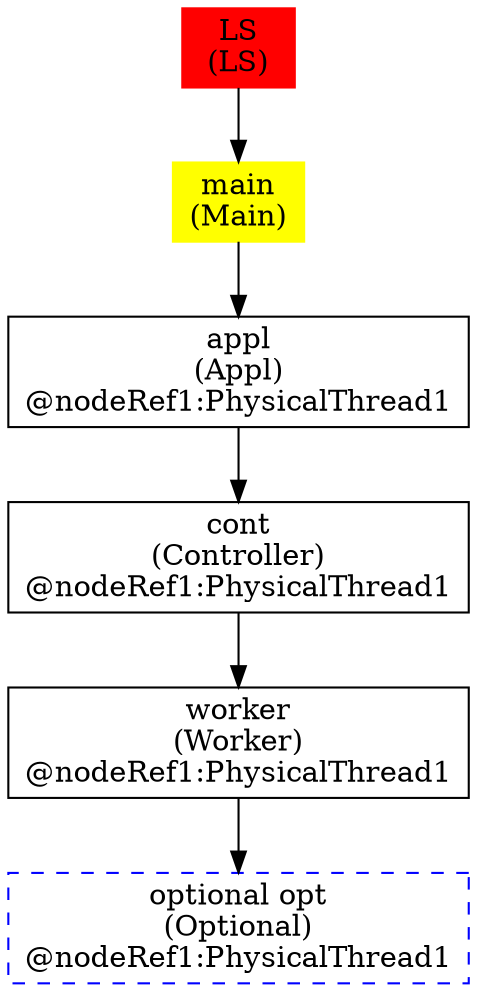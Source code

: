 digraph LS {
	rankdir=TD;
	node [shape=box];
	_LS [label="LS\n(LS)" style=filled color=red];
	_LS_main [label="main\n(Main)" style=filled color=yellow];
	_LS -> _LS_main;  
	_LS_main_appl [label="appl\n(Appl)\n@nodeRef1:PhysicalThread1"];
	_LS_main -> _LS_main_appl;
	_LS_main_appl_cont [label="cont\n(Controller)\n@nodeRef1:PhysicalThread1"];
	_LS_main_appl -> _LS_main_appl_cont;
	_LS_main_appl_cont_worker [label="worker\n(Worker)\n@nodeRef1:PhysicalThread1"];
	_LS_main_appl_cont -> _LS_main_appl_cont_worker;
	_LS_main_appl_cont_worker_opt [label="optional opt\n(Optional)\n@nodeRef1:PhysicalThread1" color=blue style=dashed];
	_LS_main_appl_cont_worker -> _LS_main_appl_cont_worker_opt;
}
